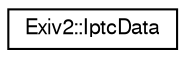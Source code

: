 digraph "Graphical Class Hierarchy"
{
  edge [fontname="FreeSans",fontsize="10",labelfontname="FreeSans",labelfontsize="10"];
  node [fontname="FreeSans",fontsize="10",shape=record];
  rankdir="LR";
  Node1 [label="Exiv2::IptcData",height=0.2,width=0.4,color="black", fillcolor="white", style="filled",URL="$classExiv2_1_1IptcData.html",tooltip="A container for IPTC data. This is a top-level class of the Exiv2 library. "];
}
